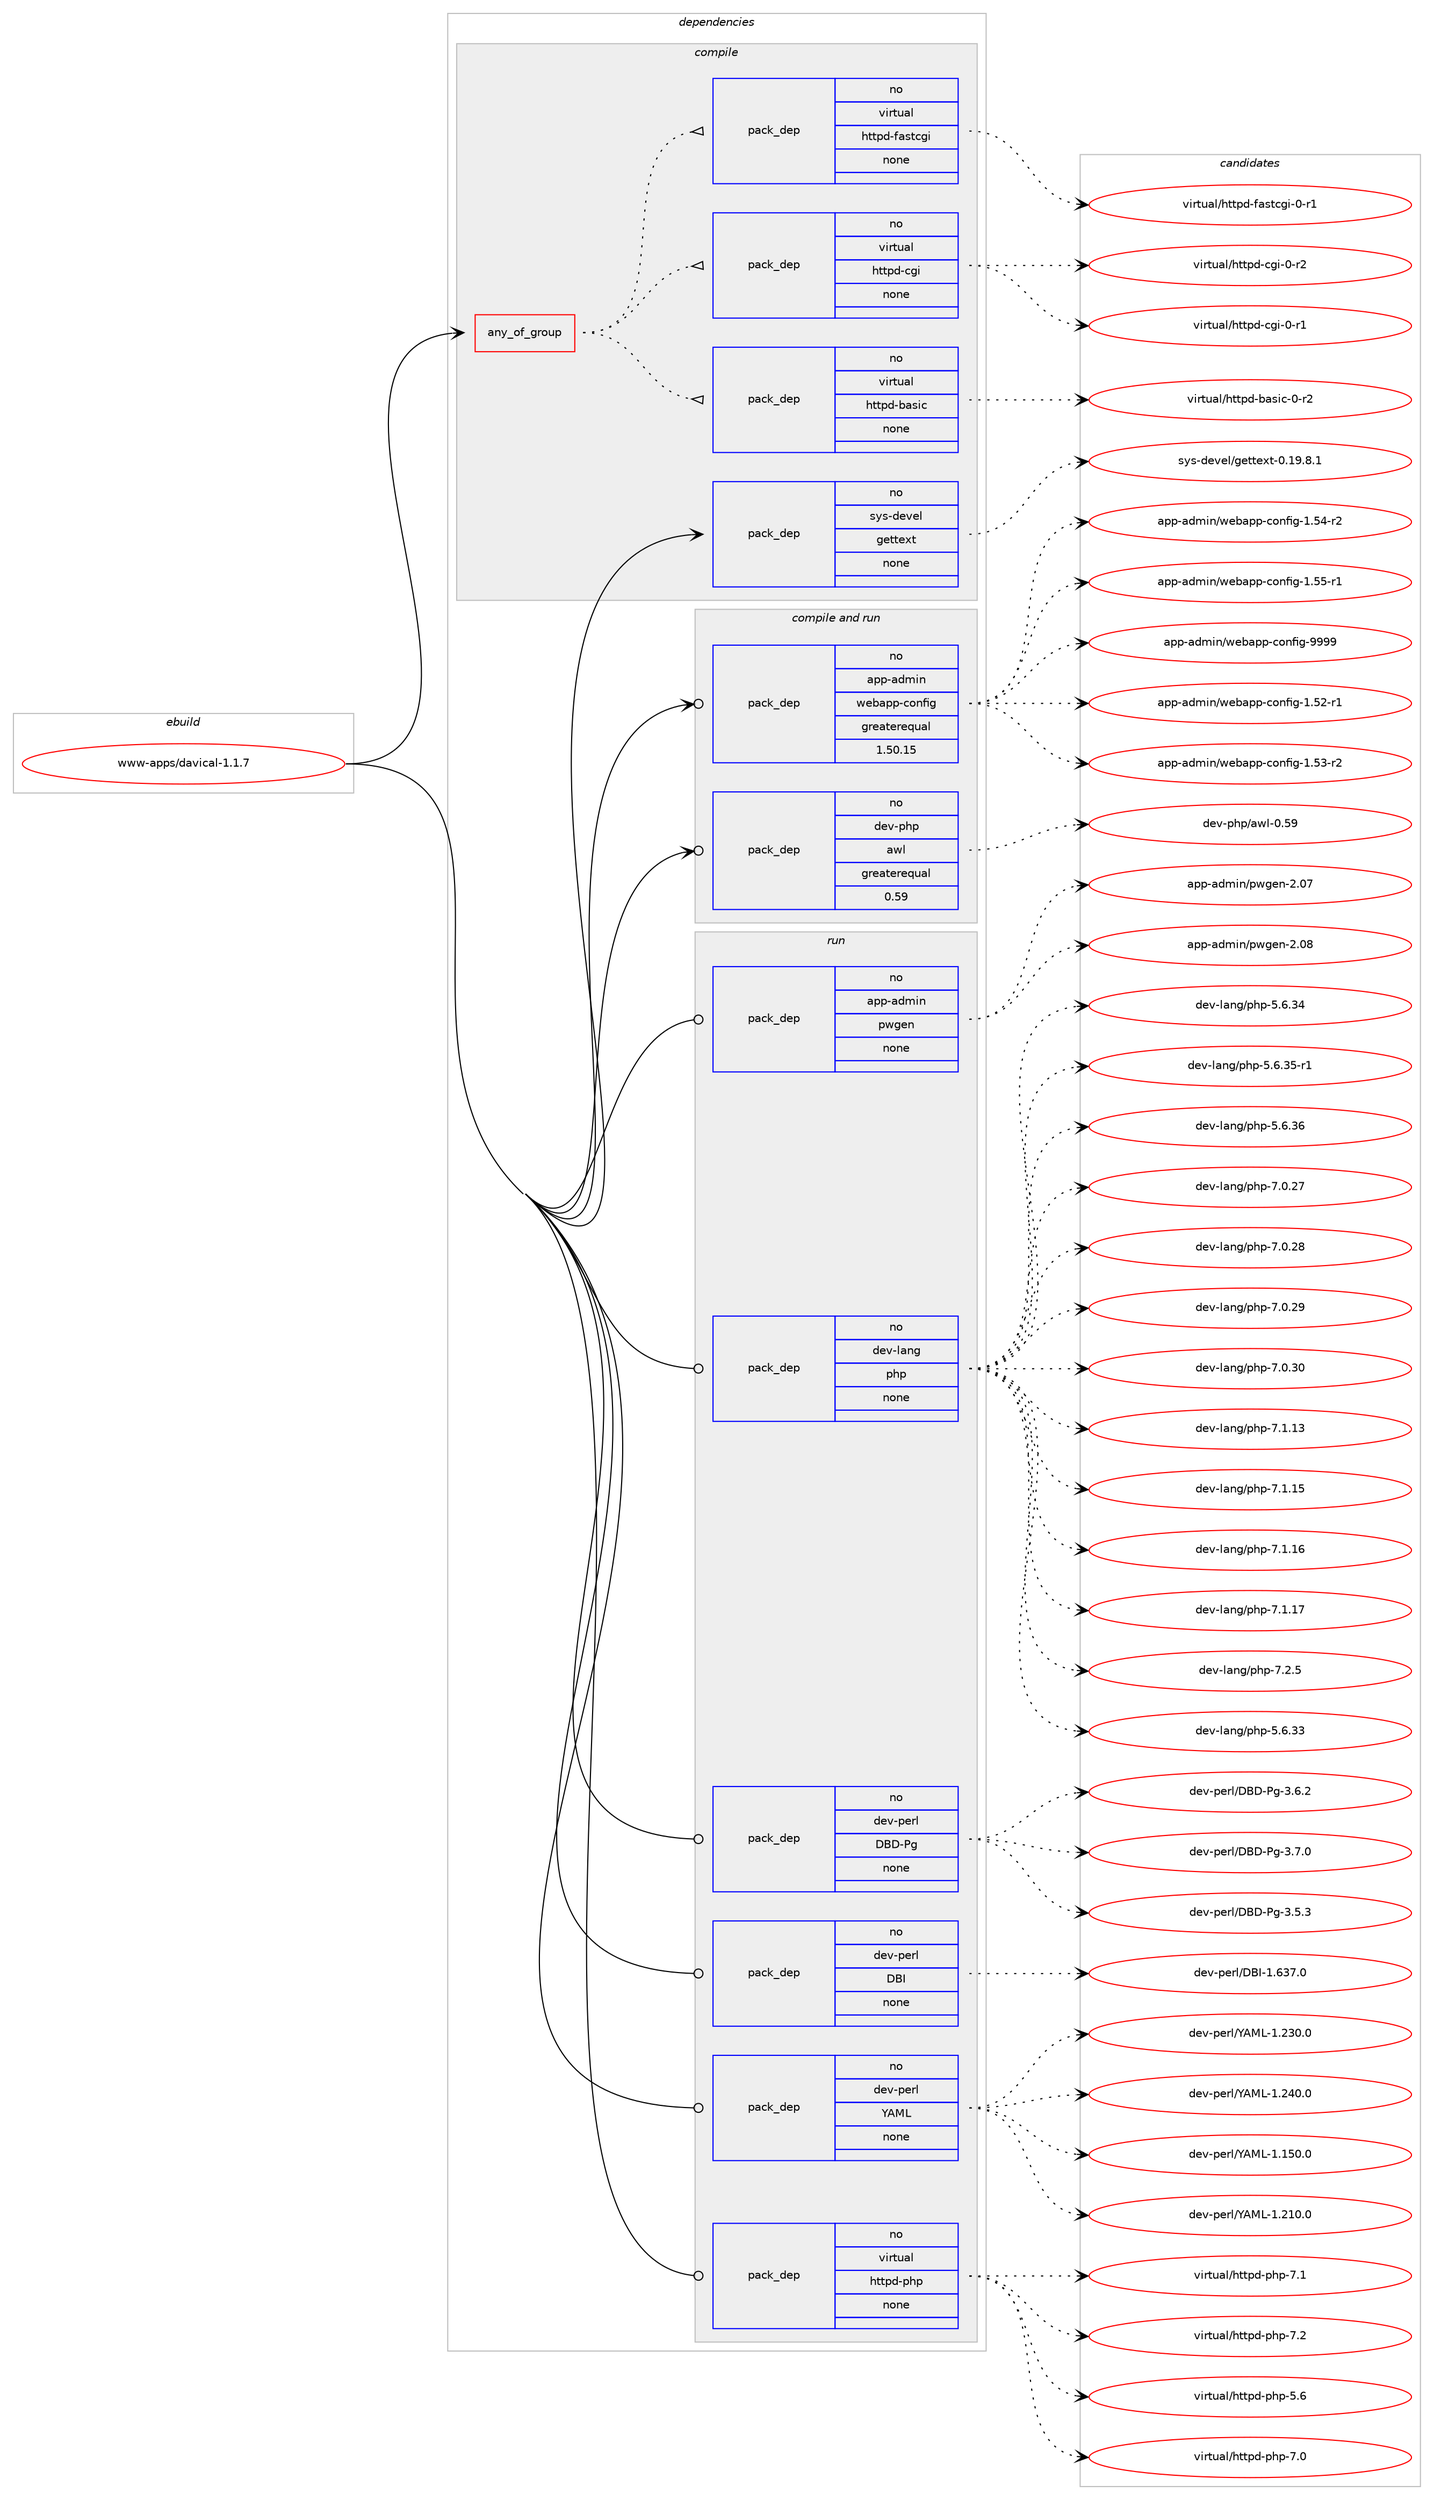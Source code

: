 digraph prolog {

# *************
# Graph options
# *************

newrank=true;
concentrate=true;
compound=true;
graph [rankdir=LR,fontname=Helvetica,fontsize=10,ranksep=1.5];#, ranksep=2.5, nodesep=0.2];
edge  [arrowhead=vee];
node  [fontname=Helvetica,fontsize=10];

# **********
# The ebuild
# **********

subgraph cluster_leftcol {
color=gray;
rank=same;
label=<<i>ebuild</i>>;
id [label="www-apps/davical-1.1.7", color=red, width=4, href="../www-apps/davical-1.1.7.svg"];
}

# ****************
# The dependencies
# ****************

subgraph cluster_midcol {
color=gray;
label=<<i>dependencies</i>>;
subgraph cluster_compile {
fillcolor="#eeeeee";
style=filled;
label=<<i>compile</i>>;
subgraph any78 {
dependency8716 [label=<<TABLE BORDER="0" CELLBORDER="1" CELLSPACING="0" CELLPADDING="4"><TR><TD CELLPADDING="10">any_of_group</TD></TR></TABLE>>, shape=none, color=red];subgraph pack7457 {
dependency8717 [label=<<TABLE BORDER="0" CELLBORDER="1" CELLSPACING="0" CELLPADDING="4" WIDTH="220"><TR><TD ROWSPAN="6" CELLPADDING="30">pack_dep</TD></TR><TR><TD WIDTH="110">no</TD></TR><TR><TD>virtual</TD></TR><TR><TD>httpd-basic</TD></TR><TR><TD>none</TD></TR><TR><TD></TD></TR></TABLE>>, shape=none, color=blue];
}
dependency8716:e -> dependency8717:w [weight=20,style="dotted",arrowhead="oinv"];
subgraph pack7458 {
dependency8718 [label=<<TABLE BORDER="0" CELLBORDER="1" CELLSPACING="0" CELLPADDING="4" WIDTH="220"><TR><TD ROWSPAN="6" CELLPADDING="30">pack_dep</TD></TR><TR><TD WIDTH="110">no</TD></TR><TR><TD>virtual</TD></TR><TR><TD>httpd-cgi</TD></TR><TR><TD>none</TD></TR><TR><TD></TD></TR></TABLE>>, shape=none, color=blue];
}
dependency8716:e -> dependency8718:w [weight=20,style="dotted",arrowhead="oinv"];
subgraph pack7459 {
dependency8719 [label=<<TABLE BORDER="0" CELLBORDER="1" CELLSPACING="0" CELLPADDING="4" WIDTH="220"><TR><TD ROWSPAN="6" CELLPADDING="30">pack_dep</TD></TR><TR><TD WIDTH="110">no</TD></TR><TR><TD>virtual</TD></TR><TR><TD>httpd-fastcgi</TD></TR><TR><TD>none</TD></TR><TR><TD></TD></TR></TABLE>>, shape=none, color=blue];
}
dependency8716:e -> dependency8719:w [weight=20,style="dotted",arrowhead="oinv"];
}
id:e -> dependency8716:w [weight=20,style="solid",arrowhead="vee"];
subgraph pack7460 {
dependency8720 [label=<<TABLE BORDER="0" CELLBORDER="1" CELLSPACING="0" CELLPADDING="4" WIDTH="220"><TR><TD ROWSPAN="6" CELLPADDING="30">pack_dep</TD></TR><TR><TD WIDTH="110">no</TD></TR><TR><TD>sys-devel</TD></TR><TR><TD>gettext</TD></TR><TR><TD>none</TD></TR><TR><TD></TD></TR></TABLE>>, shape=none, color=blue];
}
id:e -> dependency8720:w [weight=20,style="solid",arrowhead="vee"];
}
subgraph cluster_compileandrun {
fillcolor="#eeeeee";
style=filled;
label=<<i>compile and run</i>>;
subgraph pack7461 {
dependency8721 [label=<<TABLE BORDER="0" CELLBORDER="1" CELLSPACING="0" CELLPADDING="4" WIDTH="220"><TR><TD ROWSPAN="6" CELLPADDING="30">pack_dep</TD></TR><TR><TD WIDTH="110">no</TD></TR><TR><TD>app-admin</TD></TR><TR><TD>webapp-config</TD></TR><TR><TD>greaterequal</TD></TR><TR><TD>1.50.15</TD></TR></TABLE>>, shape=none, color=blue];
}
id:e -> dependency8721:w [weight=20,style="solid",arrowhead="odotvee"];
subgraph pack7462 {
dependency8722 [label=<<TABLE BORDER="0" CELLBORDER="1" CELLSPACING="0" CELLPADDING="4" WIDTH="220"><TR><TD ROWSPAN="6" CELLPADDING="30">pack_dep</TD></TR><TR><TD WIDTH="110">no</TD></TR><TR><TD>dev-php</TD></TR><TR><TD>awl</TD></TR><TR><TD>greaterequal</TD></TR><TR><TD>0.59</TD></TR></TABLE>>, shape=none, color=blue];
}
id:e -> dependency8722:w [weight=20,style="solid",arrowhead="odotvee"];
}
subgraph cluster_run {
fillcolor="#eeeeee";
style=filled;
label=<<i>run</i>>;
subgraph pack7463 {
dependency8723 [label=<<TABLE BORDER="0" CELLBORDER="1" CELLSPACING="0" CELLPADDING="4" WIDTH="220"><TR><TD ROWSPAN="6" CELLPADDING="30">pack_dep</TD></TR><TR><TD WIDTH="110">no</TD></TR><TR><TD>app-admin</TD></TR><TR><TD>pwgen</TD></TR><TR><TD>none</TD></TR><TR><TD></TD></TR></TABLE>>, shape=none, color=blue];
}
id:e -> dependency8723:w [weight=20,style="solid",arrowhead="odot"];
subgraph pack7464 {
dependency8724 [label=<<TABLE BORDER="0" CELLBORDER="1" CELLSPACING="0" CELLPADDING="4" WIDTH="220"><TR><TD ROWSPAN="6" CELLPADDING="30">pack_dep</TD></TR><TR><TD WIDTH="110">no</TD></TR><TR><TD>dev-lang</TD></TR><TR><TD>php</TD></TR><TR><TD>none</TD></TR><TR><TD></TD></TR></TABLE>>, shape=none, color=blue];
}
id:e -> dependency8724:w [weight=20,style="solid",arrowhead="odot"];
subgraph pack7465 {
dependency8725 [label=<<TABLE BORDER="0" CELLBORDER="1" CELLSPACING="0" CELLPADDING="4" WIDTH="220"><TR><TD ROWSPAN="6" CELLPADDING="30">pack_dep</TD></TR><TR><TD WIDTH="110">no</TD></TR><TR><TD>dev-perl</TD></TR><TR><TD>DBD-Pg</TD></TR><TR><TD>none</TD></TR><TR><TD></TD></TR></TABLE>>, shape=none, color=blue];
}
id:e -> dependency8725:w [weight=20,style="solid",arrowhead="odot"];
subgraph pack7466 {
dependency8726 [label=<<TABLE BORDER="0" CELLBORDER="1" CELLSPACING="0" CELLPADDING="4" WIDTH="220"><TR><TD ROWSPAN="6" CELLPADDING="30">pack_dep</TD></TR><TR><TD WIDTH="110">no</TD></TR><TR><TD>dev-perl</TD></TR><TR><TD>DBI</TD></TR><TR><TD>none</TD></TR><TR><TD></TD></TR></TABLE>>, shape=none, color=blue];
}
id:e -> dependency8726:w [weight=20,style="solid",arrowhead="odot"];
subgraph pack7467 {
dependency8727 [label=<<TABLE BORDER="0" CELLBORDER="1" CELLSPACING="0" CELLPADDING="4" WIDTH="220"><TR><TD ROWSPAN="6" CELLPADDING="30">pack_dep</TD></TR><TR><TD WIDTH="110">no</TD></TR><TR><TD>dev-perl</TD></TR><TR><TD>YAML</TD></TR><TR><TD>none</TD></TR><TR><TD></TD></TR></TABLE>>, shape=none, color=blue];
}
id:e -> dependency8727:w [weight=20,style="solid",arrowhead="odot"];
subgraph pack7468 {
dependency8728 [label=<<TABLE BORDER="0" CELLBORDER="1" CELLSPACING="0" CELLPADDING="4" WIDTH="220"><TR><TD ROWSPAN="6" CELLPADDING="30">pack_dep</TD></TR><TR><TD WIDTH="110">no</TD></TR><TR><TD>virtual</TD></TR><TR><TD>httpd-php</TD></TR><TR><TD>none</TD></TR><TR><TD></TD></TR></TABLE>>, shape=none, color=blue];
}
id:e -> dependency8728:w [weight=20,style="solid",arrowhead="odot"];
}
}

# **************
# The candidates
# **************

subgraph cluster_choices {
rank=same;
color=gray;
label=<<i>candidates</i>>;

subgraph choice7457 {
color=black;
nodesep=1;
choice11810511411611797108471041161161121004598971151059945484511450 [label="virtual/httpd-basic-0-r2", color=red, width=4,href="../virtual/httpd-basic-0-r2.svg"];
dependency8717:e -> choice11810511411611797108471041161161121004598971151059945484511450:w [style=dotted,weight="100"];
}
subgraph choice7458 {
color=black;
nodesep=1;
choice1181051141161179710847104116116112100459910310545484511449 [label="virtual/httpd-cgi-0-r1", color=red, width=4,href="../virtual/httpd-cgi-0-r1.svg"];
choice1181051141161179710847104116116112100459910310545484511450 [label="virtual/httpd-cgi-0-r2", color=red, width=4,href="../virtual/httpd-cgi-0-r2.svg"];
dependency8718:e -> choice1181051141161179710847104116116112100459910310545484511449:w [style=dotted,weight="100"];
dependency8718:e -> choice1181051141161179710847104116116112100459910310545484511450:w [style=dotted,weight="100"];
}
subgraph choice7459 {
color=black;
nodesep=1;
choice118105114116117971084710411611611210045102971151169910310545484511449 [label="virtual/httpd-fastcgi-0-r1", color=red, width=4,href="../virtual/httpd-fastcgi-0-r1.svg"];
dependency8719:e -> choice118105114116117971084710411611611210045102971151169910310545484511449:w [style=dotted,weight="100"];
}
subgraph choice7460 {
color=black;
nodesep=1;
choice1151211154510010111810110847103101116116101120116454846495746564649 [label="sys-devel/gettext-0.19.8.1", color=red, width=4,href="../sys-devel/gettext-0.19.8.1.svg"];
dependency8720:e -> choice1151211154510010111810110847103101116116101120116454846495746564649:w [style=dotted,weight="100"];
}
subgraph choice7461 {
color=black;
nodesep=1;
choice971121124597100109105110471191019897112112459911111010210510345494653504511449 [label="app-admin/webapp-config-1.52-r1", color=red, width=4,href="../app-admin/webapp-config-1.52-r1.svg"];
choice971121124597100109105110471191019897112112459911111010210510345494653514511450 [label="app-admin/webapp-config-1.53-r2", color=red, width=4,href="../app-admin/webapp-config-1.53-r2.svg"];
choice971121124597100109105110471191019897112112459911111010210510345494653524511450 [label="app-admin/webapp-config-1.54-r2", color=red, width=4,href="../app-admin/webapp-config-1.54-r2.svg"];
choice971121124597100109105110471191019897112112459911111010210510345494653534511449 [label="app-admin/webapp-config-1.55-r1", color=red, width=4,href="../app-admin/webapp-config-1.55-r1.svg"];
choice97112112459710010910511047119101989711211245991111101021051034557575757 [label="app-admin/webapp-config-9999", color=red, width=4,href="../app-admin/webapp-config-9999.svg"];
dependency8721:e -> choice971121124597100109105110471191019897112112459911111010210510345494653504511449:w [style=dotted,weight="100"];
dependency8721:e -> choice971121124597100109105110471191019897112112459911111010210510345494653514511450:w [style=dotted,weight="100"];
dependency8721:e -> choice971121124597100109105110471191019897112112459911111010210510345494653524511450:w [style=dotted,weight="100"];
dependency8721:e -> choice971121124597100109105110471191019897112112459911111010210510345494653534511449:w [style=dotted,weight="100"];
dependency8721:e -> choice97112112459710010910511047119101989711211245991111101021051034557575757:w [style=dotted,weight="100"];
}
subgraph choice7462 {
color=black;
nodesep=1;
choice1001011184511210411247971191084548465357 [label="dev-php/awl-0.59", color=red, width=4,href="../dev-php/awl-0.59.svg"];
dependency8722:e -> choice1001011184511210411247971191084548465357:w [style=dotted,weight="100"];
}
subgraph choice7463 {
color=black;
nodesep=1;
choice971121124597100109105110471121191031011104550464855 [label="app-admin/pwgen-2.07", color=red, width=4,href="../app-admin/pwgen-2.07.svg"];
choice971121124597100109105110471121191031011104550464856 [label="app-admin/pwgen-2.08", color=red, width=4,href="../app-admin/pwgen-2.08.svg"];
dependency8723:e -> choice971121124597100109105110471121191031011104550464855:w [style=dotted,weight="100"];
dependency8723:e -> choice971121124597100109105110471121191031011104550464856:w [style=dotted,weight="100"];
}
subgraph choice7464 {
color=black;
nodesep=1;
choice10010111845108971101034711210411245534654465151 [label="dev-lang/php-5.6.33", color=red, width=4,href="../dev-lang/php-5.6.33.svg"];
choice10010111845108971101034711210411245534654465152 [label="dev-lang/php-5.6.34", color=red, width=4,href="../dev-lang/php-5.6.34.svg"];
choice100101118451089711010347112104112455346544651534511449 [label="dev-lang/php-5.6.35-r1", color=red, width=4,href="../dev-lang/php-5.6.35-r1.svg"];
choice10010111845108971101034711210411245534654465154 [label="dev-lang/php-5.6.36", color=red, width=4,href="../dev-lang/php-5.6.36.svg"];
choice10010111845108971101034711210411245554648465055 [label="dev-lang/php-7.0.27", color=red, width=4,href="../dev-lang/php-7.0.27.svg"];
choice10010111845108971101034711210411245554648465056 [label="dev-lang/php-7.0.28", color=red, width=4,href="../dev-lang/php-7.0.28.svg"];
choice10010111845108971101034711210411245554648465057 [label="dev-lang/php-7.0.29", color=red, width=4,href="../dev-lang/php-7.0.29.svg"];
choice10010111845108971101034711210411245554648465148 [label="dev-lang/php-7.0.30", color=red, width=4,href="../dev-lang/php-7.0.30.svg"];
choice10010111845108971101034711210411245554649464951 [label="dev-lang/php-7.1.13", color=red, width=4,href="../dev-lang/php-7.1.13.svg"];
choice10010111845108971101034711210411245554649464953 [label="dev-lang/php-7.1.15", color=red, width=4,href="../dev-lang/php-7.1.15.svg"];
choice10010111845108971101034711210411245554649464954 [label="dev-lang/php-7.1.16", color=red, width=4,href="../dev-lang/php-7.1.16.svg"];
choice10010111845108971101034711210411245554649464955 [label="dev-lang/php-7.1.17", color=red, width=4,href="../dev-lang/php-7.1.17.svg"];
choice100101118451089711010347112104112455546504653 [label="dev-lang/php-7.2.5", color=red, width=4,href="../dev-lang/php-7.2.5.svg"];
dependency8724:e -> choice10010111845108971101034711210411245534654465151:w [style=dotted,weight="100"];
dependency8724:e -> choice10010111845108971101034711210411245534654465152:w [style=dotted,weight="100"];
dependency8724:e -> choice100101118451089711010347112104112455346544651534511449:w [style=dotted,weight="100"];
dependency8724:e -> choice10010111845108971101034711210411245534654465154:w [style=dotted,weight="100"];
dependency8724:e -> choice10010111845108971101034711210411245554648465055:w [style=dotted,weight="100"];
dependency8724:e -> choice10010111845108971101034711210411245554648465056:w [style=dotted,weight="100"];
dependency8724:e -> choice10010111845108971101034711210411245554648465057:w [style=dotted,weight="100"];
dependency8724:e -> choice10010111845108971101034711210411245554648465148:w [style=dotted,weight="100"];
dependency8724:e -> choice10010111845108971101034711210411245554649464951:w [style=dotted,weight="100"];
dependency8724:e -> choice10010111845108971101034711210411245554649464953:w [style=dotted,weight="100"];
dependency8724:e -> choice10010111845108971101034711210411245554649464954:w [style=dotted,weight="100"];
dependency8724:e -> choice10010111845108971101034711210411245554649464955:w [style=dotted,weight="100"];
dependency8724:e -> choice100101118451089711010347112104112455546504653:w [style=dotted,weight="100"];
}
subgraph choice7465 {
color=black;
nodesep=1;
choice10010111845112101114108476866684580103455146534651 [label="dev-perl/DBD-Pg-3.5.3", color=red, width=4,href="../dev-perl/DBD-Pg-3.5.3.svg"];
choice10010111845112101114108476866684580103455146544650 [label="dev-perl/DBD-Pg-3.6.2", color=red, width=4,href="../dev-perl/DBD-Pg-3.6.2.svg"];
choice10010111845112101114108476866684580103455146554648 [label="dev-perl/DBD-Pg-3.7.0", color=red, width=4,href="../dev-perl/DBD-Pg-3.7.0.svg"];
dependency8725:e -> choice10010111845112101114108476866684580103455146534651:w [style=dotted,weight="100"];
dependency8725:e -> choice10010111845112101114108476866684580103455146544650:w [style=dotted,weight="100"];
dependency8725:e -> choice10010111845112101114108476866684580103455146554648:w [style=dotted,weight="100"];
}
subgraph choice7466 {
color=black;
nodesep=1;
choice10010111845112101114108476866734549465451554648 [label="dev-perl/DBI-1.637.0", color=red, width=4,href="../dev-perl/DBI-1.637.0.svg"];
dependency8726:e -> choice10010111845112101114108476866734549465451554648:w [style=dotted,weight="100"];
}
subgraph choice7467 {
color=black;
nodesep=1;
choice1001011184511210111410847896577764549464953484648 [label="dev-perl/YAML-1.150.0", color=red, width=4,href="../dev-perl/YAML-1.150.0.svg"];
choice1001011184511210111410847896577764549465049484648 [label="dev-perl/YAML-1.210.0", color=red, width=4,href="../dev-perl/YAML-1.210.0.svg"];
choice1001011184511210111410847896577764549465051484648 [label="dev-perl/YAML-1.230.0", color=red, width=4,href="../dev-perl/YAML-1.230.0.svg"];
choice1001011184511210111410847896577764549465052484648 [label="dev-perl/YAML-1.240.0", color=red, width=4,href="../dev-perl/YAML-1.240.0.svg"];
dependency8727:e -> choice1001011184511210111410847896577764549464953484648:w [style=dotted,weight="100"];
dependency8727:e -> choice1001011184511210111410847896577764549465049484648:w [style=dotted,weight="100"];
dependency8727:e -> choice1001011184511210111410847896577764549465051484648:w [style=dotted,weight="100"];
dependency8727:e -> choice1001011184511210111410847896577764549465052484648:w [style=dotted,weight="100"];
}
subgraph choice7468 {
color=black;
nodesep=1;
choice11810511411611797108471041161161121004511210411245534654 [label="virtual/httpd-php-5.6", color=red, width=4,href="../virtual/httpd-php-5.6.svg"];
choice11810511411611797108471041161161121004511210411245554648 [label="virtual/httpd-php-7.0", color=red, width=4,href="../virtual/httpd-php-7.0.svg"];
choice11810511411611797108471041161161121004511210411245554649 [label="virtual/httpd-php-7.1", color=red, width=4,href="../virtual/httpd-php-7.1.svg"];
choice11810511411611797108471041161161121004511210411245554650 [label="virtual/httpd-php-7.2", color=red, width=4,href="../virtual/httpd-php-7.2.svg"];
dependency8728:e -> choice11810511411611797108471041161161121004511210411245534654:w [style=dotted,weight="100"];
dependency8728:e -> choice11810511411611797108471041161161121004511210411245554648:w [style=dotted,weight="100"];
dependency8728:e -> choice11810511411611797108471041161161121004511210411245554649:w [style=dotted,weight="100"];
dependency8728:e -> choice11810511411611797108471041161161121004511210411245554650:w [style=dotted,weight="100"];
}
}

}
